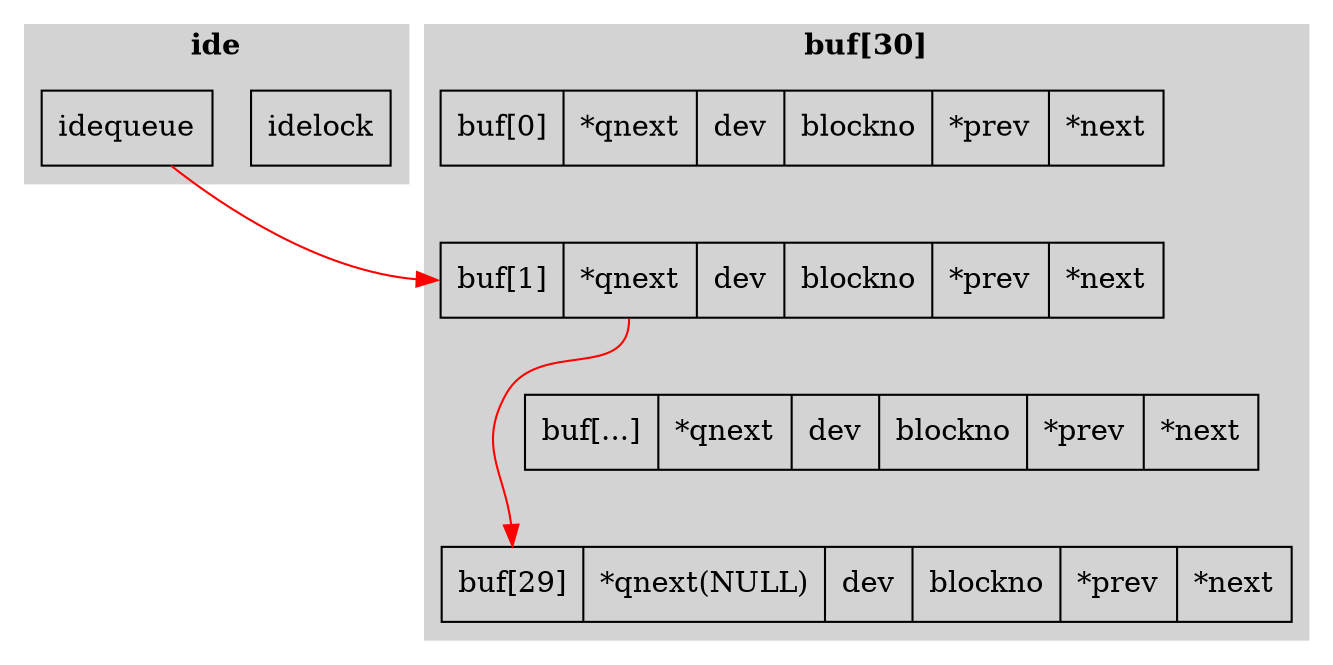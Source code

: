 digraph idequeue {
  // rankdir=LR;
  node [shape=record];

  subgraph cluster_queue {
    label=<<b>ide</b>>; style=filled; color=lightgray;
    idelock[label="idelock"];
    idequeue[label="<h>idequeue"];
  }
  // bcache:b -> cluster_bufs;

  subgraph cluster_bufs {
    label=<<b>buf[30]</b>>; style=filled; color=lightgray;
    buf1[label="<a>buf[0]  |<n>*qnext      |dev|blockno|*prev|*next"];
    buf2[label="<a>buf[1]  |<n>*qnext      |dev|blockno|*prev|*next"];
    buf3[label="<a>buf[...]|<n>*qnext      |dev|blockno|*prev|*next"];
    buf9[label="<a>buf[29] |<n>*qnext(NULL)|dev|blockno|*prev|*next"];
    buf1->buf2->buf3->buf9 [style=invis];
    // rank=same {buf1 buf2 buf3 buf9}
  }

  idequeue:h -> buf2:a [color=red];
  buf2:n     -> buf9:a [color=red];

  // subgraph cluster_bcache {
  //   label=<<b>bcache</b>>; style=filled; color=lightgray;
  //   bcache[label="lock|<b>buf[30]|<h>head|{<p>*prev|<n>*next}"];
  // }
}
